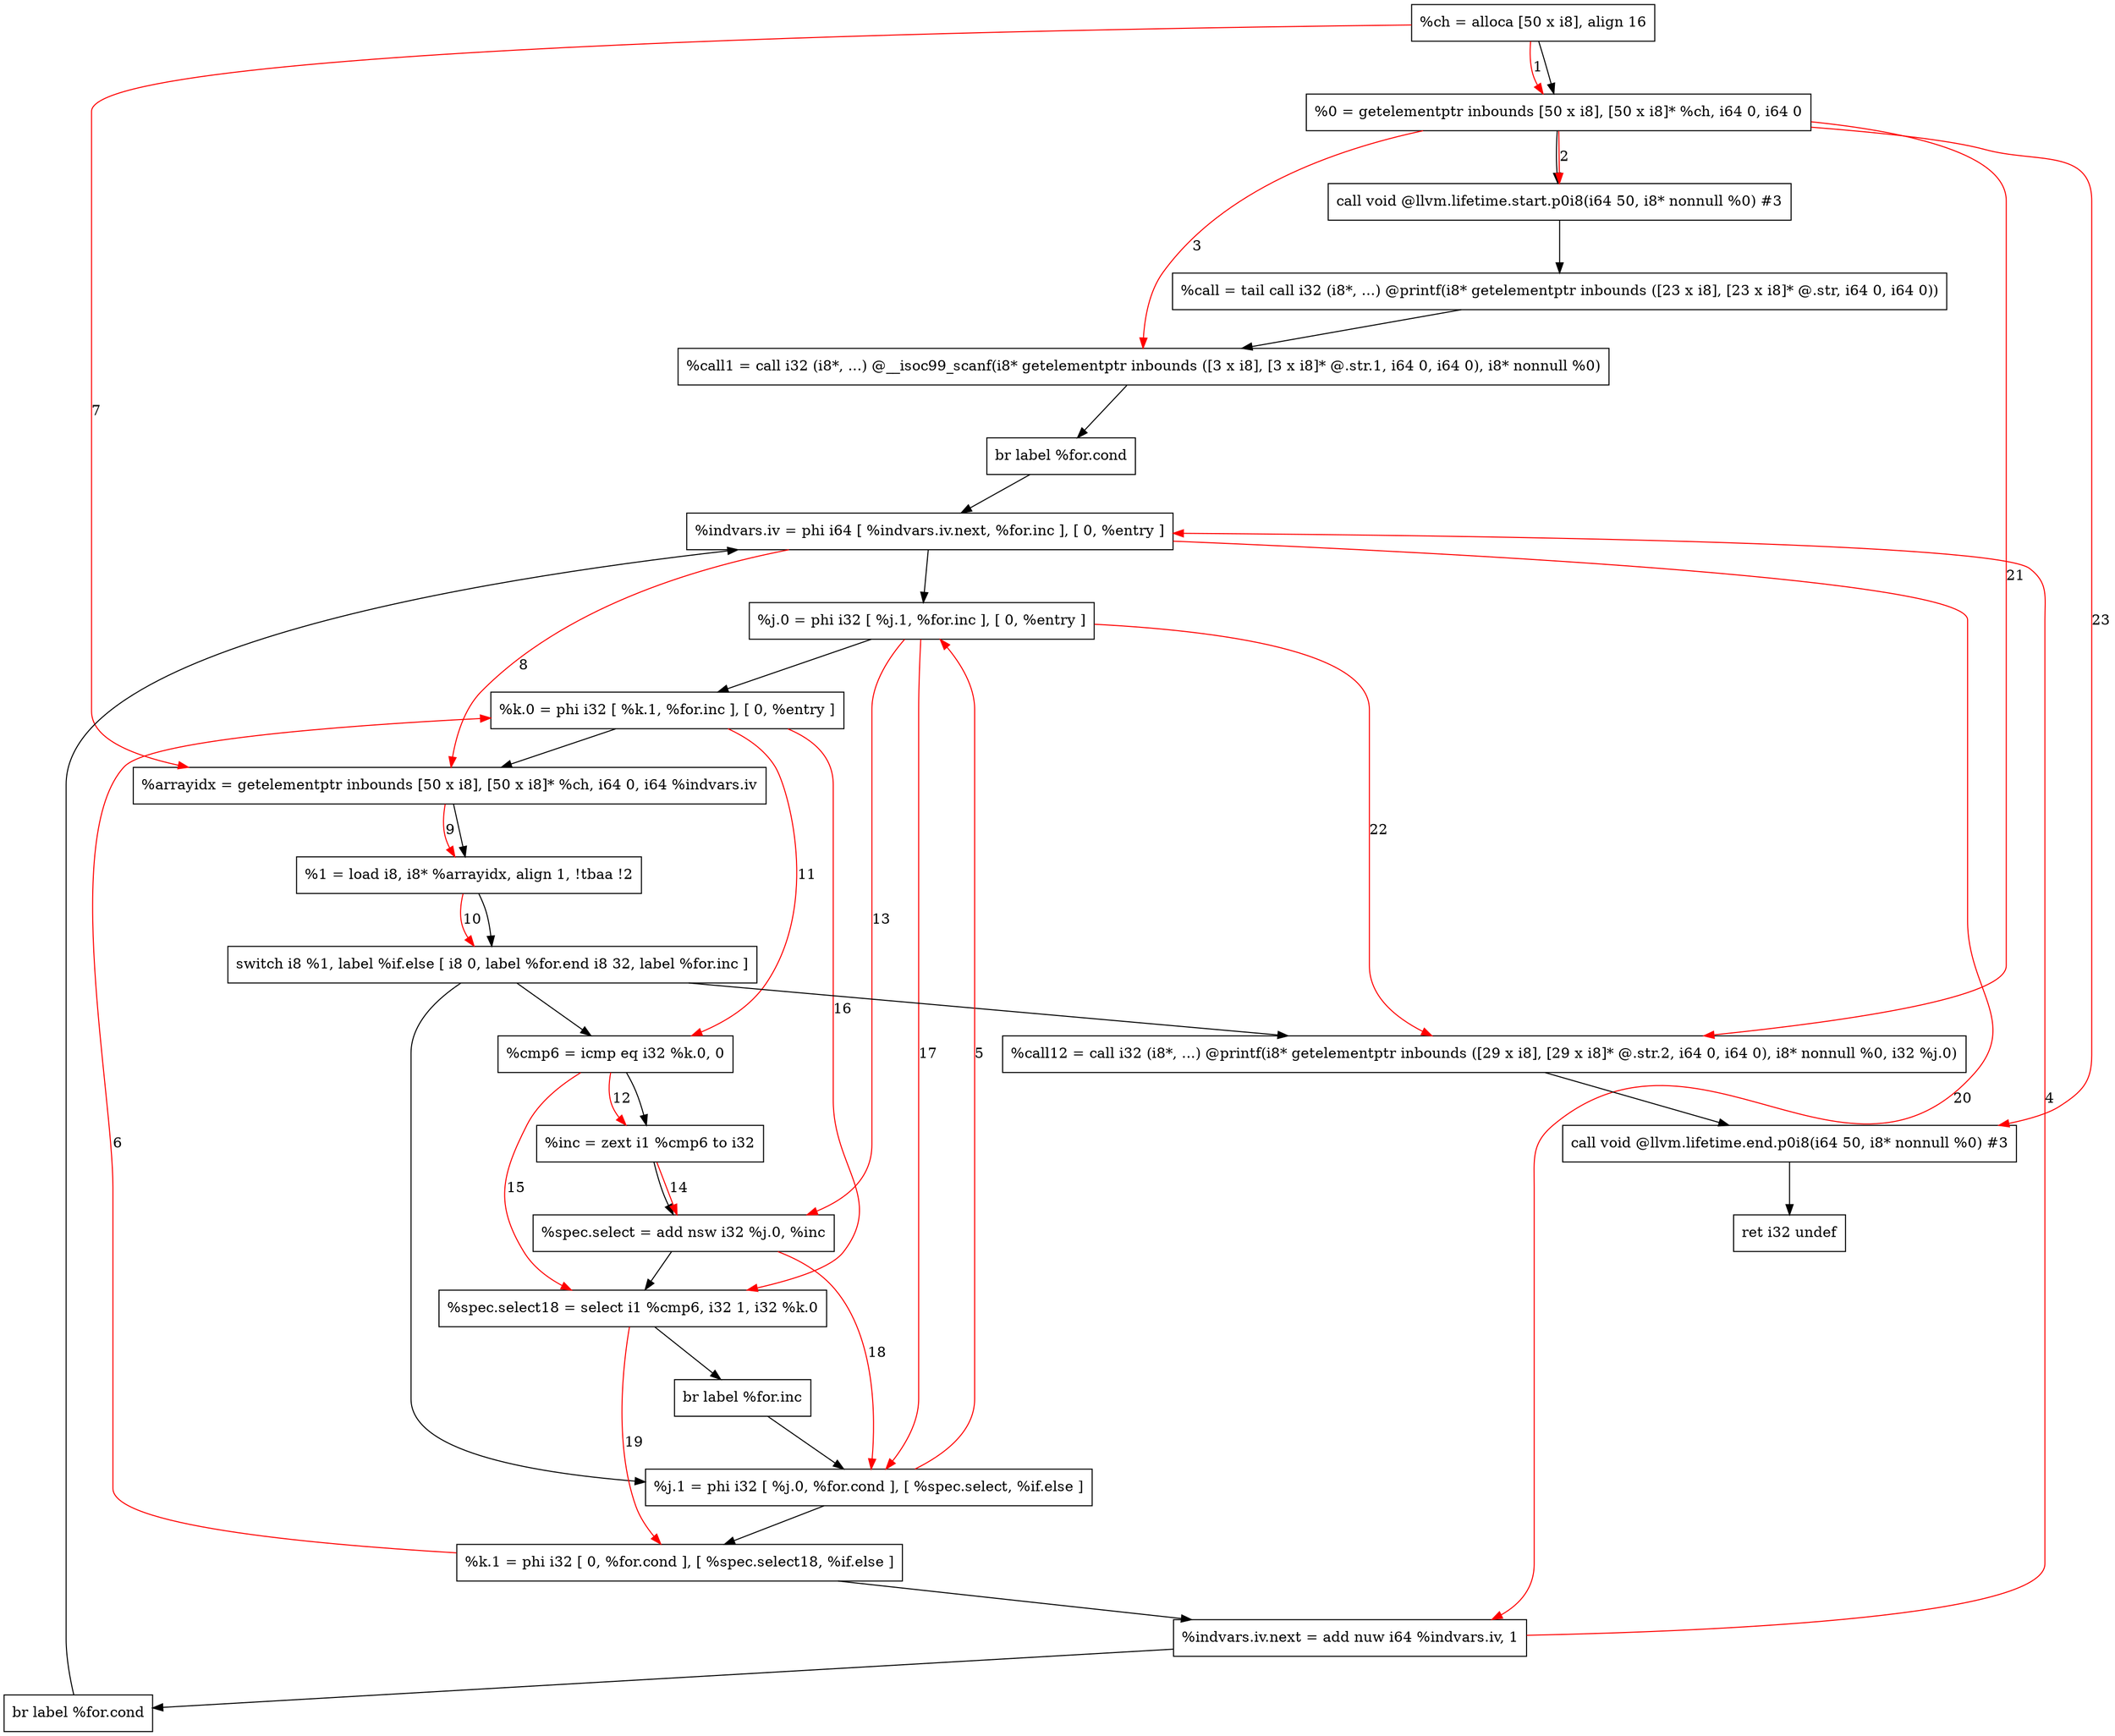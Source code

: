 digraph "CDFG for'func' function" {
	Node0x5588ccf7ff78[shape=record, label="  %ch = alloca [50 x i8], align 16"]
	Node0x5588ccf80698[shape=record, label="  %0 = getelementptr inbounds [50 x i8], [50 x i8]* %ch, i64 0, i64 0"]
	Node0x5588ccf80b08[shape=record, label="  call void @llvm.lifetime.start.p0i8(i64 50, i8* nonnull %0) #3"]
	Node0x5588ccf80ef0[shape=record, label="  %call = tail call i32 (i8*, ...) @printf(i8* getelementptr inbounds ([23 x i8], [23 x i8]* @.str, i64 0, i64 0))"]
	Node0x5588ccf81158[shape=record, label="  %call1 = call i32 (i8*, ...) @__isoc99_scanf(i8* getelementptr inbounds ([3 x i8], [3 x i8]* @.str.1, i64 0, i64 0), i8* nonnull %0)"]
	Node0x5588ccf812f8[shape=record, label="  br label %for.cond"]
	Node0x5588ccf81478[shape=record, label="  %indvars.iv = phi i64 [ %indvars.iv.next, %for.inc ], [ 0, %entry ]"]
	Node0x5588ccf81628[shape=record, label="  %j.0 = phi i32 [ %j.1, %for.inc ], [ 0, %entry ]"]
	Node0x5588ccf81798[shape=record, label="  %k.0 = phi i32 [ %k.1, %for.inc ], [ 0, %entry ]"]
	Node0x5588ccf81898[shape=record, label="  %arrayidx = getelementptr inbounds [50 x i8], [50 x i8]* %ch, i64 0, i64 %indvars.iv"]
	Node0x5588ccf81938[shape=record, label="  %1 = load i8, i8* %arrayidx, align 1, !tbaa !2"]
	Node0x5588ccf82a38[shape=record, label="  switch i8 %1, label %if.else [
    i8 0, label %for.end
    i8 32, label %for.inc
  ]"]
	Node0x5588ccf82b50[shape=record, label="  %cmp6 = icmp eq i32 %k.0, 0"]
	Node0x5588ccf828b8[shape=record, label="  %inc = zext i1 %cmp6 to i32"]
	Node0x5588ccf82da0[shape=record, label="  %spec.select = add nsw i32 %j.0, %inc"]
	Node0x5588ccf15468[shape=record, label="  %spec.select18 = select i1 %cmp6, i32 1, i32 %k.0"]
	Node0x5588ccf82e58[shape=record, label="  br label %for.inc"]
	Node0x5588ccf82ea8[shape=record, label="  %j.1 = phi i32 [ %j.0, %for.cond ], [ %spec.select, %if.else ]"]
	Node0x5588ccf82f48[shape=record, label="  %k.1 = phi i32 [ 0, %for.cond ], [ %spec.select18, %if.else ]"]
	Node0x5588ccf83010[shape=record, label="  %indvars.iv.next = add nuw i64 %indvars.iv, 1"]
	Node0x5588ccf81298[shape=record, label="  br label %for.cond"]
	Node0x5588ccf83150[shape=record, label="  %call12 = call i32 (i8*, ...) @printf(i8* getelementptr inbounds ([29 x i8], [29 x i8]* @.str.2, i64 0, i64 0), i8* nonnull %0, i32 %j.0)"]
	Node0x5588ccf832c8[shape=record, label="  call void @llvm.lifetime.end.p0i8(i64 50, i8* nonnull %0) #3"]
	Node0x5588ccf81748[shape=record, label="  ret i32 undef"]
	Node0x5588ccf7ff78 -> Node0x5588ccf80698
	Node0x5588ccf80698 -> Node0x5588ccf80b08
	Node0x5588ccf80b08 -> Node0x5588ccf80ef0
	Node0x5588ccf80ef0 -> Node0x5588ccf81158
	Node0x5588ccf81158 -> Node0x5588ccf812f8
	Node0x5588ccf812f8 -> Node0x5588ccf81478
	Node0x5588ccf81478 -> Node0x5588ccf81628
	Node0x5588ccf81628 -> Node0x5588ccf81798
	Node0x5588ccf81798 -> Node0x5588ccf81898
	Node0x5588ccf81898 -> Node0x5588ccf81938
	Node0x5588ccf81938 -> Node0x5588ccf82a38
	Node0x5588ccf82a38 -> Node0x5588ccf82b50
	Node0x5588ccf82a38 -> Node0x5588ccf83150
	Node0x5588ccf82a38 -> Node0x5588ccf82ea8
	Node0x5588ccf82b50 -> Node0x5588ccf828b8
	Node0x5588ccf828b8 -> Node0x5588ccf82da0
	Node0x5588ccf82da0 -> Node0x5588ccf15468
	Node0x5588ccf15468 -> Node0x5588ccf82e58
	Node0x5588ccf82e58 -> Node0x5588ccf82ea8
	Node0x5588ccf82ea8 -> Node0x5588ccf82f48
	Node0x5588ccf82f48 -> Node0x5588ccf83010
	Node0x5588ccf83010 -> Node0x5588ccf81298
	Node0x5588ccf81298 -> Node0x5588ccf81478
	Node0x5588ccf83150 -> Node0x5588ccf832c8
	Node0x5588ccf832c8 -> Node0x5588ccf81748
edge [color=red]
	Node0x5588ccf7ff78 -> Node0x5588ccf80698[label="1"]
	Node0x5588ccf80698 -> Node0x5588ccf80b08[label="2"]
	Node0x5588ccf80698 -> Node0x5588ccf81158[label="3"]
	Node0x5588ccf83010 -> Node0x5588ccf81478[label="4"]
	Node0x5588ccf82ea8 -> Node0x5588ccf81628[label="5"]
	Node0x5588ccf82f48 -> Node0x5588ccf81798[label="6"]
	Node0x5588ccf7ff78 -> Node0x5588ccf81898[label="7"]
	Node0x5588ccf81478 -> Node0x5588ccf81898[label="8"]
	Node0x5588ccf81898 -> Node0x5588ccf81938[label="9"]
	Node0x5588ccf81938 -> Node0x5588ccf82a38[label="10"]
	Node0x5588ccf81798 -> Node0x5588ccf82b50[label="11"]
	Node0x5588ccf82b50 -> Node0x5588ccf828b8[label="12"]
	Node0x5588ccf81628 -> Node0x5588ccf82da0[label="13"]
	Node0x5588ccf828b8 -> Node0x5588ccf82da0[label="14"]
	Node0x5588ccf82b50 -> Node0x5588ccf15468[label="15"]
	Node0x5588ccf81798 -> Node0x5588ccf15468[label="16"]
	Node0x5588ccf81628 -> Node0x5588ccf82ea8[label="17"]
	Node0x5588ccf82da0 -> Node0x5588ccf82ea8[label="18"]
	Node0x5588ccf15468 -> Node0x5588ccf82f48[label="19"]
	Node0x5588ccf81478 -> Node0x5588ccf83010[label="20"]
	Node0x5588ccf80698 -> Node0x5588ccf83150[label="21"]
	Node0x5588ccf81628 -> Node0x5588ccf83150[label="22"]
	Node0x5588ccf80698 -> Node0x5588ccf832c8[label="23"]
}
